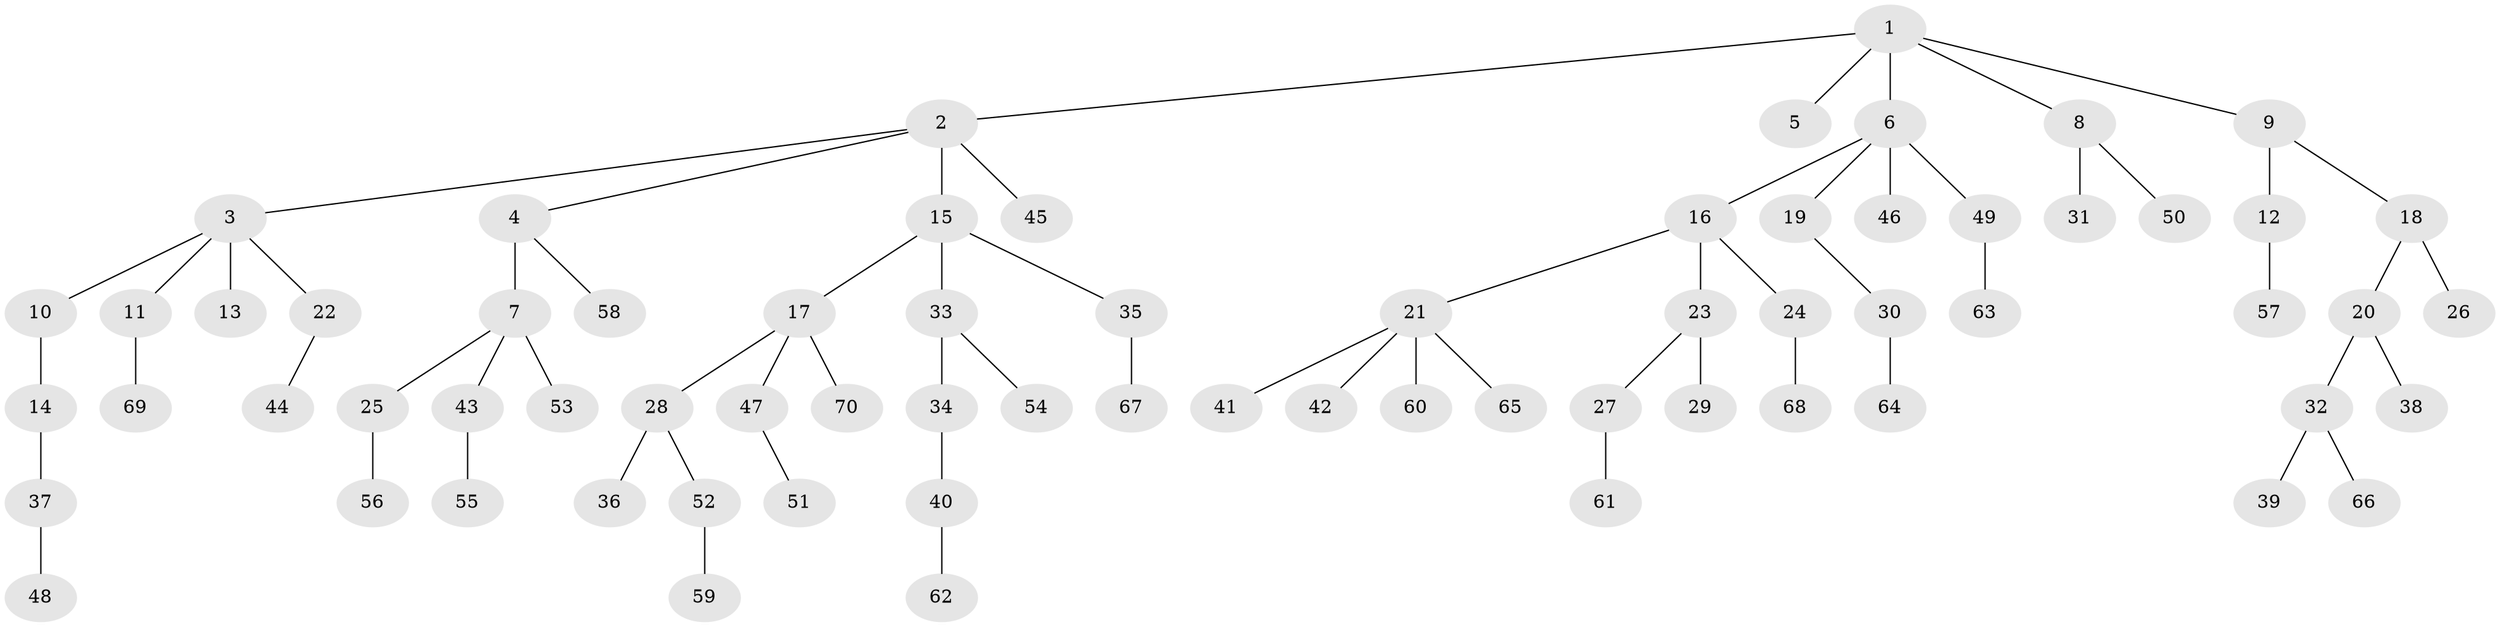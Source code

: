 // original degree distribution, {5: 0.03759398496240601, 6: 0.022556390977443608, 2: 0.18796992481203006, 4: 0.05263157894736842, 3: 0.16541353383458646, 7: 0.007518796992481203, 1: 0.5263157894736842}
// Generated by graph-tools (version 1.1) at 2025/36/03/09/25 02:36:54]
// undirected, 70 vertices, 69 edges
graph export_dot {
graph [start="1"]
  node [color=gray90,style=filled];
  1;
  2;
  3;
  4;
  5;
  6;
  7;
  8;
  9;
  10;
  11;
  12;
  13;
  14;
  15;
  16;
  17;
  18;
  19;
  20;
  21;
  22;
  23;
  24;
  25;
  26;
  27;
  28;
  29;
  30;
  31;
  32;
  33;
  34;
  35;
  36;
  37;
  38;
  39;
  40;
  41;
  42;
  43;
  44;
  45;
  46;
  47;
  48;
  49;
  50;
  51;
  52;
  53;
  54;
  55;
  56;
  57;
  58;
  59;
  60;
  61;
  62;
  63;
  64;
  65;
  66;
  67;
  68;
  69;
  70;
  1 -- 2 [weight=1.0];
  1 -- 5 [weight=1.0];
  1 -- 6 [weight=1.0];
  1 -- 8 [weight=1.0];
  1 -- 9 [weight=1.0];
  2 -- 3 [weight=1.0];
  2 -- 4 [weight=1.0];
  2 -- 15 [weight=1.0];
  2 -- 45 [weight=1.0];
  3 -- 10 [weight=1.0];
  3 -- 11 [weight=1.0];
  3 -- 13 [weight=1.0];
  3 -- 22 [weight=1.0];
  4 -- 7 [weight=3.0];
  4 -- 58 [weight=1.0];
  6 -- 16 [weight=1.0];
  6 -- 19 [weight=1.0];
  6 -- 46 [weight=2.0];
  6 -- 49 [weight=1.0];
  7 -- 25 [weight=1.0];
  7 -- 43 [weight=1.0];
  7 -- 53 [weight=1.0];
  8 -- 31 [weight=1.0];
  8 -- 50 [weight=1.0];
  9 -- 12 [weight=1.0];
  9 -- 18 [weight=1.0];
  10 -- 14 [weight=1.0];
  11 -- 69 [weight=1.0];
  12 -- 57 [weight=2.0];
  14 -- 37 [weight=1.0];
  15 -- 17 [weight=1.0];
  15 -- 33 [weight=3.0];
  15 -- 35 [weight=1.0];
  16 -- 21 [weight=1.0];
  16 -- 23 [weight=1.0];
  16 -- 24 [weight=1.0];
  17 -- 28 [weight=1.0];
  17 -- 47 [weight=1.0];
  17 -- 70 [weight=1.0];
  18 -- 20 [weight=1.0];
  18 -- 26 [weight=2.0];
  19 -- 30 [weight=1.0];
  20 -- 32 [weight=1.0];
  20 -- 38 [weight=1.0];
  21 -- 41 [weight=1.0];
  21 -- 42 [weight=1.0];
  21 -- 60 [weight=1.0];
  21 -- 65 [weight=1.0];
  22 -- 44 [weight=1.0];
  23 -- 27 [weight=1.0];
  23 -- 29 [weight=2.0];
  24 -- 68 [weight=1.0];
  25 -- 56 [weight=2.0];
  27 -- 61 [weight=3.0];
  28 -- 36 [weight=2.0];
  28 -- 52 [weight=1.0];
  30 -- 64 [weight=1.0];
  32 -- 39 [weight=1.0];
  32 -- 66 [weight=1.0];
  33 -- 34 [weight=1.0];
  33 -- 54 [weight=1.0];
  34 -- 40 [weight=1.0];
  35 -- 67 [weight=2.0];
  37 -- 48 [weight=1.0];
  40 -- 62 [weight=1.0];
  43 -- 55 [weight=2.0];
  47 -- 51 [weight=1.0];
  49 -- 63 [weight=1.0];
  52 -- 59 [weight=2.0];
}
